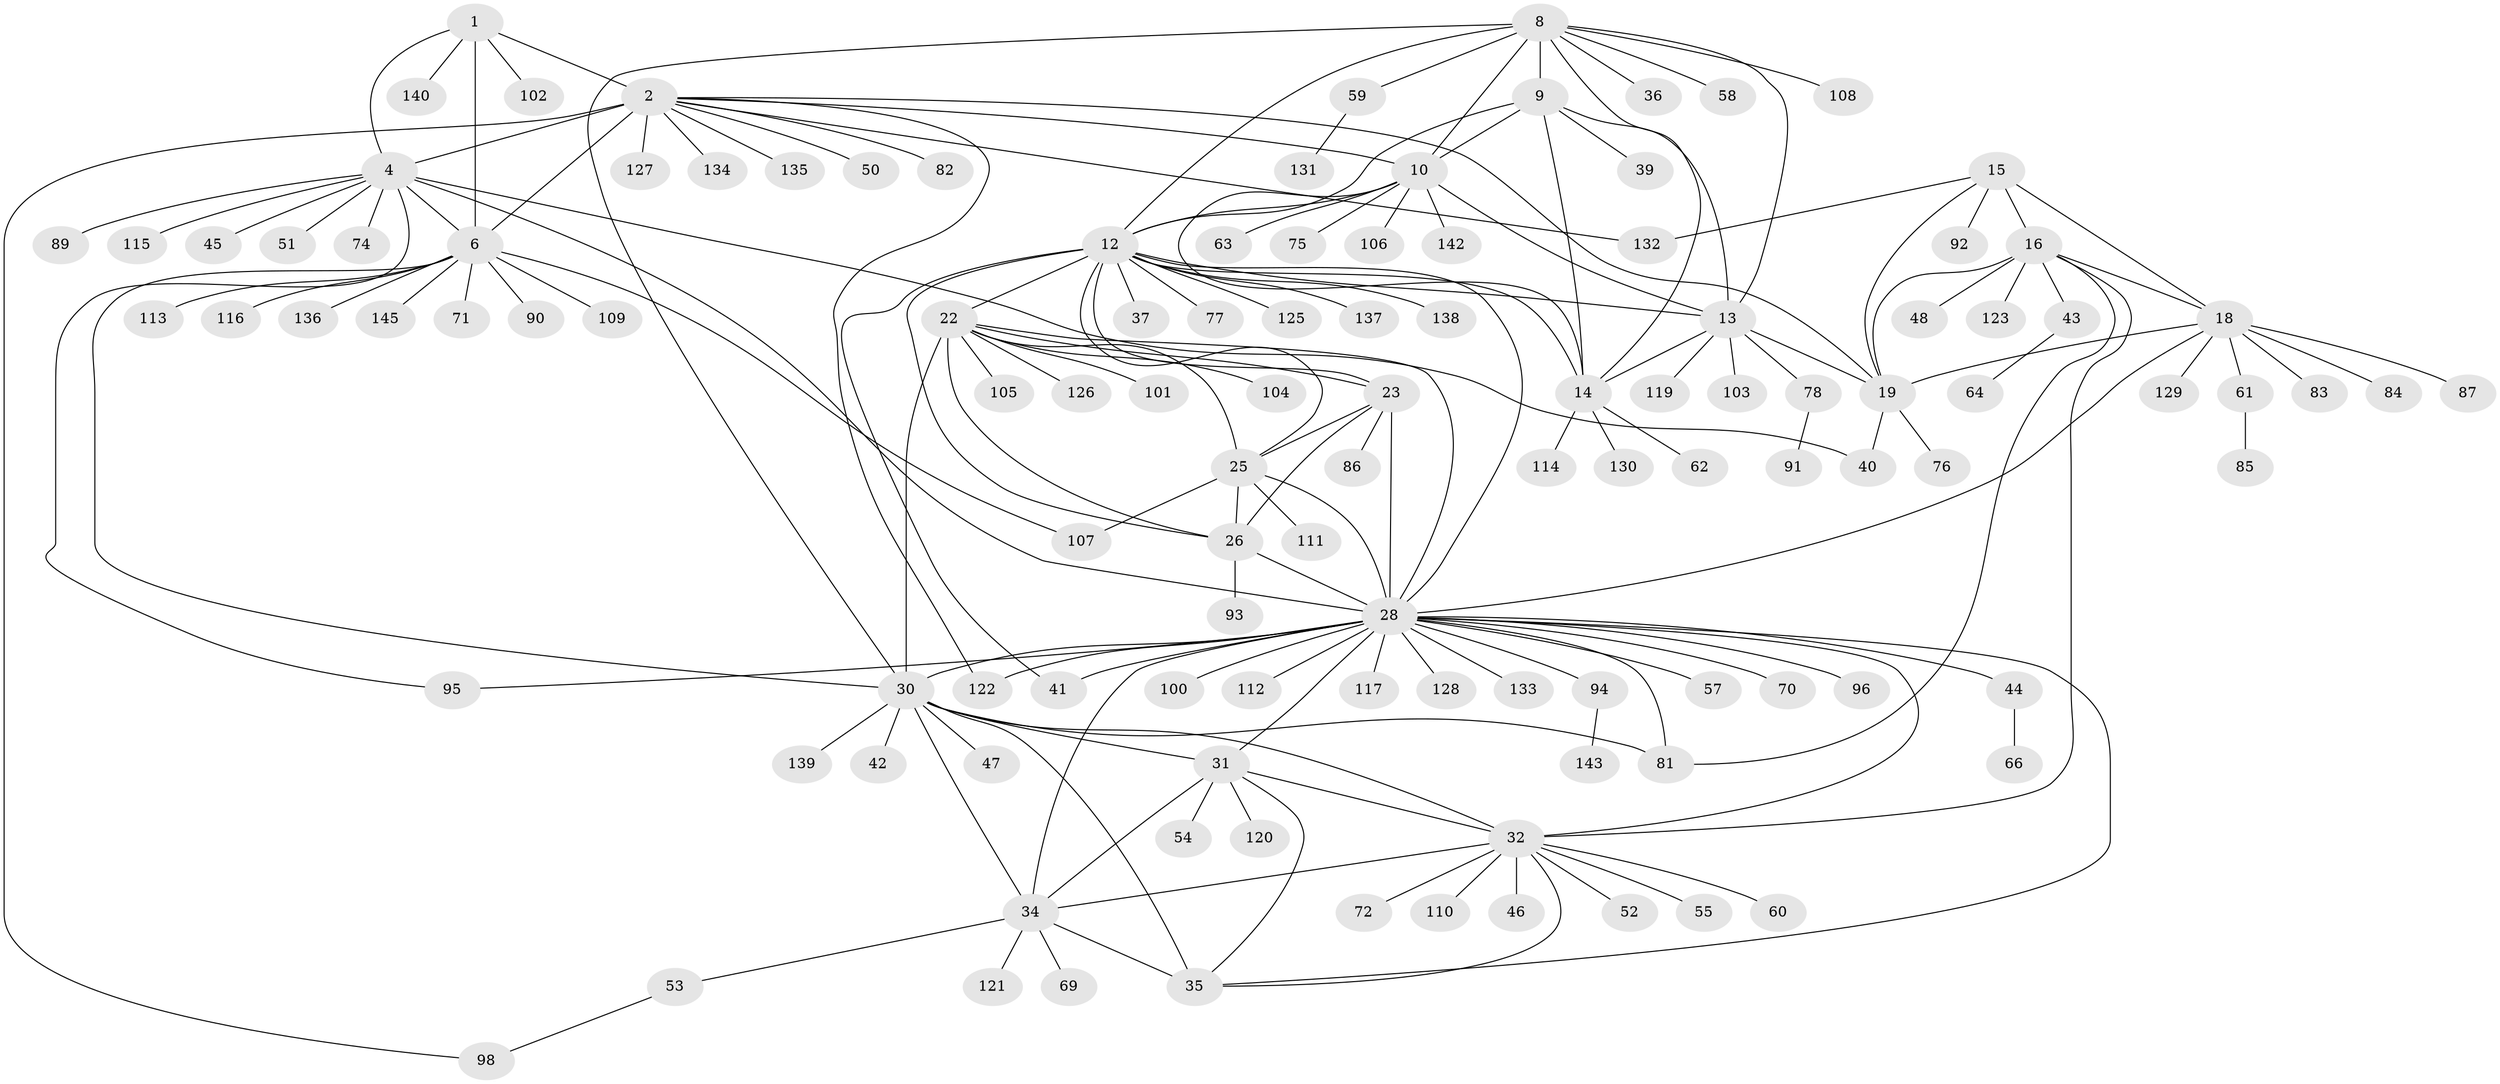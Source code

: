 // original degree distribution, {7: 0.0273972602739726, 11: 0.04794520547945205, 15: 0.00684931506849315, 8: 0.0684931506849315, 13: 0.0136986301369863, 9: 0.02054794520547945, 10: 0.0273972602739726, 6: 0.0136986301369863, 18: 0.00684931506849315, 12: 0.00684931506849315, 2: 0.1506849315068493, 1: 0.5958904109589042, 3: 0.0136986301369863}
// Generated by graph-tools (version 1.1) at 2025/11/02/27/25 16:11:34]
// undirected, 118 vertices, 169 edges
graph export_dot {
graph [start="1"]
  node [color=gray90,style=filled];
  1 [super="+5"];
  2 [super="+3"];
  4 [super="+118"];
  6 [super="+7"];
  8 [super="+11"];
  9 [super="+79"];
  10 [super="+38"];
  12 [super="+24"];
  13 [super="+99"];
  14 [super="+80"];
  15;
  16 [super="+17"];
  18 [super="+21"];
  19 [super="+20"];
  22 [super="+68"];
  23 [super="+73"];
  25 [super="+27"];
  26;
  28 [super="+29"];
  30 [super="+33"];
  31 [super="+97"];
  32 [super="+49"];
  34 [super="+141"];
  35;
  36 [super="+56"];
  37;
  39;
  40;
  41;
  42;
  43 [super="+88"];
  44;
  45 [super="+65"];
  46;
  47;
  48;
  50;
  51;
  52 [super="+67"];
  53;
  54;
  55;
  57;
  58;
  59;
  60;
  61;
  62;
  63;
  64;
  66;
  69;
  70;
  71;
  72;
  74;
  75;
  76;
  77;
  78;
  81 [super="+146"];
  82;
  83;
  84;
  85;
  86;
  87;
  89;
  90;
  91;
  92;
  93;
  94;
  95;
  96;
  98;
  100;
  101;
  102;
  103;
  104;
  105;
  106;
  107;
  108;
  109;
  110;
  111;
  112;
  113;
  114;
  115;
  116 [super="+124"];
  117;
  119;
  120;
  121;
  122;
  123;
  125;
  126;
  127;
  128;
  129;
  130;
  131;
  132;
  133;
  134 [super="+144"];
  135;
  136;
  137;
  138;
  139;
  140;
  142;
  143;
  145;
  1 -- 2 [weight=4];
  1 -- 4 [weight=2];
  1 -- 6 [weight=4];
  1 -- 140;
  1 -- 102;
  2 -- 4 [weight=2];
  2 -- 6 [weight=4];
  2 -- 82;
  2 -- 122;
  2 -- 127;
  2 -- 134;
  2 -- 135;
  2 -- 98;
  2 -- 132;
  2 -- 10;
  2 -- 50;
  2 -- 19;
  4 -- 6 [weight=2];
  4 -- 28;
  4 -- 40;
  4 -- 45;
  4 -- 51;
  4 -- 74;
  4 -- 89;
  4 -- 95;
  4 -- 115;
  6 -- 109;
  6 -- 145;
  6 -- 71;
  6 -- 136;
  6 -- 107;
  6 -- 113;
  6 -- 116;
  6 -- 90;
  6 -- 30;
  8 -- 9 [weight=2];
  8 -- 10 [weight=2];
  8 -- 12 [weight=2];
  8 -- 13 [weight=2];
  8 -- 14 [weight=2];
  8 -- 58;
  8 -- 59;
  8 -- 36;
  8 -- 108;
  8 -- 30;
  9 -- 10;
  9 -- 12;
  9 -- 13;
  9 -- 14;
  9 -- 39;
  10 -- 12;
  10 -- 13;
  10 -- 14;
  10 -- 63;
  10 -- 75;
  10 -- 142;
  10 -- 106;
  12 -- 13;
  12 -- 14;
  12 -- 41;
  12 -- 77;
  12 -- 125;
  12 -- 137;
  12 -- 37;
  12 -- 138;
  12 -- 22;
  12 -- 23;
  12 -- 25 [weight=2];
  12 -- 26;
  12 -- 28;
  13 -- 14;
  13 -- 78;
  13 -- 103;
  13 -- 119;
  13 -- 19;
  14 -- 62;
  14 -- 114;
  14 -- 130;
  15 -- 16 [weight=2];
  15 -- 18 [weight=2];
  15 -- 19 [weight=2];
  15 -- 92;
  15 -- 132;
  16 -- 18 [weight=4];
  16 -- 19 [weight=4];
  16 -- 43;
  16 -- 32;
  16 -- 48;
  16 -- 81;
  16 -- 123;
  18 -- 19 [weight=4];
  18 -- 28;
  18 -- 83;
  18 -- 129;
  18 -- 84;
  18 -- 87;
  18 -- 61;
  19 -- 40;
  19 -- 76;
  22 -- 23;
  22 -- 25 [weight=2];
  22 -- 26;
  22 -- 28;
  22 -- 101;
  22 -- 104;
  22 -- 105;
  22 -- 126;
  22 -- 30;
  23 -- 25 [weight=2];
  23 -- 26;
  23 -- 28;
  23 -- 86;
  25 -- 26 [weight=2];
  25 -- 28 [weight=2];
  25 -- 107;
  25 -- 111;
  26 -- 28;
  26 -- 93;
  28 -- 44;
  28 -- 70;
  28 -- 81;
  28 -- 94;
  28 -- 100;
  28 -- 112;
  28 -- 117;
  28 -- 122;
  28 -- 128;
  28 -- 32;
  28 -- 34;
  28 -- 35;
  28 -- 96;
  28 -- 133;
  28 -- 41;
  28 -- 31;
  28 -- 57;
  28 -- 30 [weight=2];
  28 -- 95;
  30 -- 31 [weight=2];
  30 -- 32 [weight=2];
  30 -- 34 [weight=2];
  30 -- 35 [weight=2];
  30 -- 42;
  30 -- 139;
  30 -- 47;
  30 -- 81;
  31 -- 32;
  31 -- 34;
  31 -- 35;
  31 -- 54;
  31 -- 120;
  32 -- 34;
  32 -- 35;
  32 -- 46;
  32 -- 52;
  32 -- 55;
  32 -- 60;
  32 -- 72;
  32 -- 110;
  34 -- 35;
  34 -- 53;
  34 -- 69;
  34 -- 121;
  43 -- 64;
  44 -- 66;
  53 -- 98;
  59 -- 131;
  61 -- 85;
  78 -- 91;
  94 -- 143;
}

